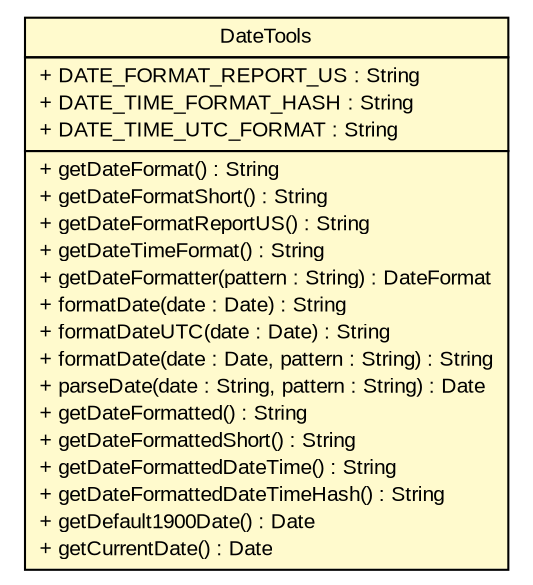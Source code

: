 #!/usr/local/bin/dot
#
# Class diagram 
# Generated by UMLGraph version R5_6-24-gf6e263 (http://www.umlgraph.org/)
#

digraph G {
	edge [fontname="arial",fontsize=10,labelfontname="arial",labelfontsize=10];
	node [fontname="arial",fontsize=10,shape=plaintext];
	nodesep=0.25;
	ranksep=0.5;
	// gov.sandia.cf.tools.DateTools
	c85379 [label=<<table title="gov.sandia.cf.tools.DateTools" border="0" cellborder="1" cellspacing="0" cellpadding="2" port="p" bgcolor="lemonChiffon" href="./DateTools.html">
		<tr><td><table border="0" cellspacing="0" cellpadding="1">
<tr><td align="center" balign="center"> DateTools </td></tr>
		</table></td></tr>
		<tr><td><table border="0" cellspacing="0" cellpadding="1">
<tr><td align="left" balign="left"> + DATE_FORMAT_REPORT_US : String </td></tr>
<tr><td align="left" balign="left"> + DATE_TIME_FORMAT_HASH : String </td></tr>
<tr><td align="left" balign="left"> + DATE_TIME_UTC_FORMAT : String </td></tr>
		</table></td></tr>
		<tr><td><table border="0" cellspacing="0" cellpadding="1">
<tr><td align="left" balign="left"> + getDateFormat() : String </td></tr>
<tr><td align="left" balign="left"> + getDateFormatShort() : String </td></tr>
<tr><td align="left" balign="left"> + getDateFormatReportUS() : String </td></tr>
<tr><td align="left" balign="left"> + getDateTimeFormat() : String </td></tr>
<tr><td align="left" balign="left"> + getDateFormatter(pattern : String) : DateFormat </td></tr>
<tr><td align="left" balign="left"> + formatDate(date : Date) : String </td></tr>
<tr><td align="left" balign="left"> + formatDateUTC(date : Date) : String </td></tr>
<tr><td align="left" balign="left"> + formatDate(date : Date, pattern : String) : String </td></tr>
<tr><td align="left" balign="left"> + parseDate(date : String, pattern : String) : Date </td></tr>
<tr><td align="left" balign="left"> + getDateFormatted() : String </td></tr>
<tr><td align="left" balign="left"> + getDateFormattedShort() : String </td></tr>
<tr><td align="left" balign="left"> + getDateFormattedDateTime() : String </td></tr>
<tr><td align="left" balign="left"> + getDateFormattedDateTimeHash() : String </td></tr>
<tr><td align="left" balign="left"> + getDefault1900Date() : Date </td></tr>
<tr><td align="left" balign="left"> + getCurrentDate() : Date </td></tr>
		</table></td></tr>
		</table>>, URL="./DateTools.html", fontname="arial", fontcolor="black", fontsize=10.0];
}


